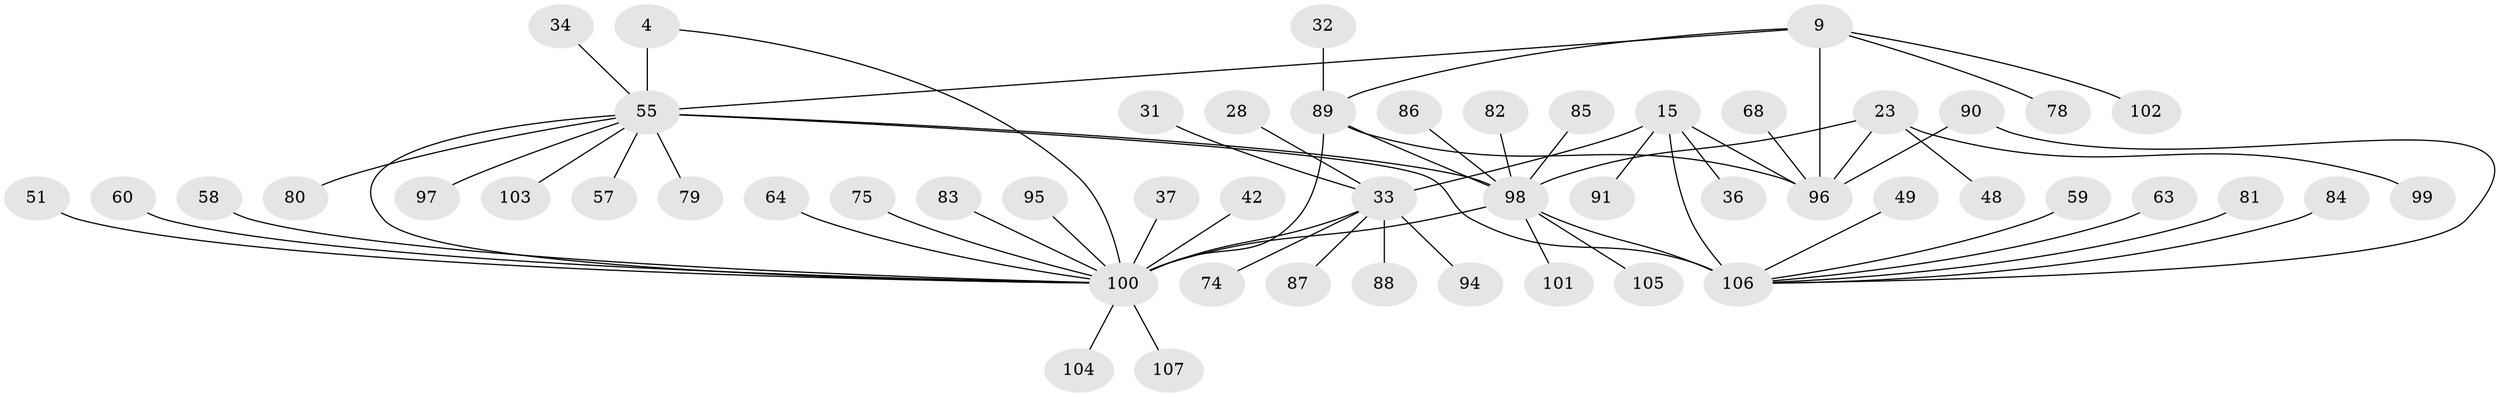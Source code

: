 // original degree distribution, {5: 0.028037383177570093, 9: 0.037383177570093455, 7: 0.037383177570093455, 4: 0.018691588785046728, 8: 0.037383177570093455, 6: 0.037383177570093455, 10: 0.018691588785046728, 12: 0.009345794392523364, 11: 0.018691588785046728, 1: 0.5700934579439252, 3: 0.037383177570093455, 2: 0.14953271028037382}
// Generated by graph-tools (version 1.1) at 2025/55/03/09/25 04:55:57]
// undirected, 53 vertices, 62 edges
graph export_dot {
graph [start="1"]
  node [color=gray90,style=filled];
  4 [super="+1"];
  9 [super="+8"];
  15 [super="+11"];
  23 [super="+21"];
  28;
  31;
  32;
  33 [super="+19"];
  34;
  36;
  37;
  42;
  48;
  49;
  51;
  55 [super="+5+30"];
  57;
  58;
  59;
  60;
  63;
  64 [super="+41"];
  68;
  74;
  75;
  78;
  79;
  80;
  81;
  82;
  83;
  84 [super="+50"];
  85 [super="+52"];
  86;
  87;
  88;
  89 [super="+7+77"];
  90;
  91;
  94;
  95 [super="+76"];
  96 [super="+35+45+10+54+56+65"];
  97;
  98 [super="+66+70+73"];
  99 [super="+46"];
  100 [super="+72+93+16+20+26"];
  101 [super="+67"];
  102;
  103 [super="+92"];
  104;
  105;
  106 [super="+13+14+39+27+38"];
  107;
  4 -- 100;
  4 -- 55 [weight=6];
  9 -- 102;
  9 -- 78;
  9 -- 89 [weight=2];
  9 -- 55;
  9 -- 96 [weight=4];
  15 -- 36;
  15 -- 91;
  15 -- 106 [weight=6];
  15 -- 96;
  15 -- 33;
  23 -- 48;
  23 -- 99;
  23 -- 96;
  23 -- 98 [weight=6];
  28 -- 33;
  31 -- 33;
  32 -- 89;
  33 -- 100 [weight=6];
  33 -- 74;
  33 -- 87;
  33 -- 88;
  33 -- 94;
  34 -- 55;
  37 -- 100;
  42 -- 100;
  49 -- 106;
  51 -- 100;
  55 -- 100 [weight=2];
  55 -- 97;
  55 -- 103;
  55 -- 79;
  55 -- 80;
  55 -- 57;
  55 -- 106 [weight=2];
  55 -- 98;
  58 -- 100;
  59 -- 106;
  60 -- 100;
  63 -- 106;
  64 -- 100;
  68 -- 96;
  75 -- 100;
  81 -- 106;
  82 -- 98;
  83 -- 100;
  84 -- 106;
  85 -- 98;
  86 -- 98;
  89 -- 100 [weight=4];
  89 -- 96 [weight=2];
  89 -- 98;
  90 -- 106;
  90 -- 96;
  95 -- 100;
  98 -- 100 [weight=2];
  98 -- 101;
  98 -- 105;
  98 -- 106;
  100 -- 104;
  100 -- 107;
}
